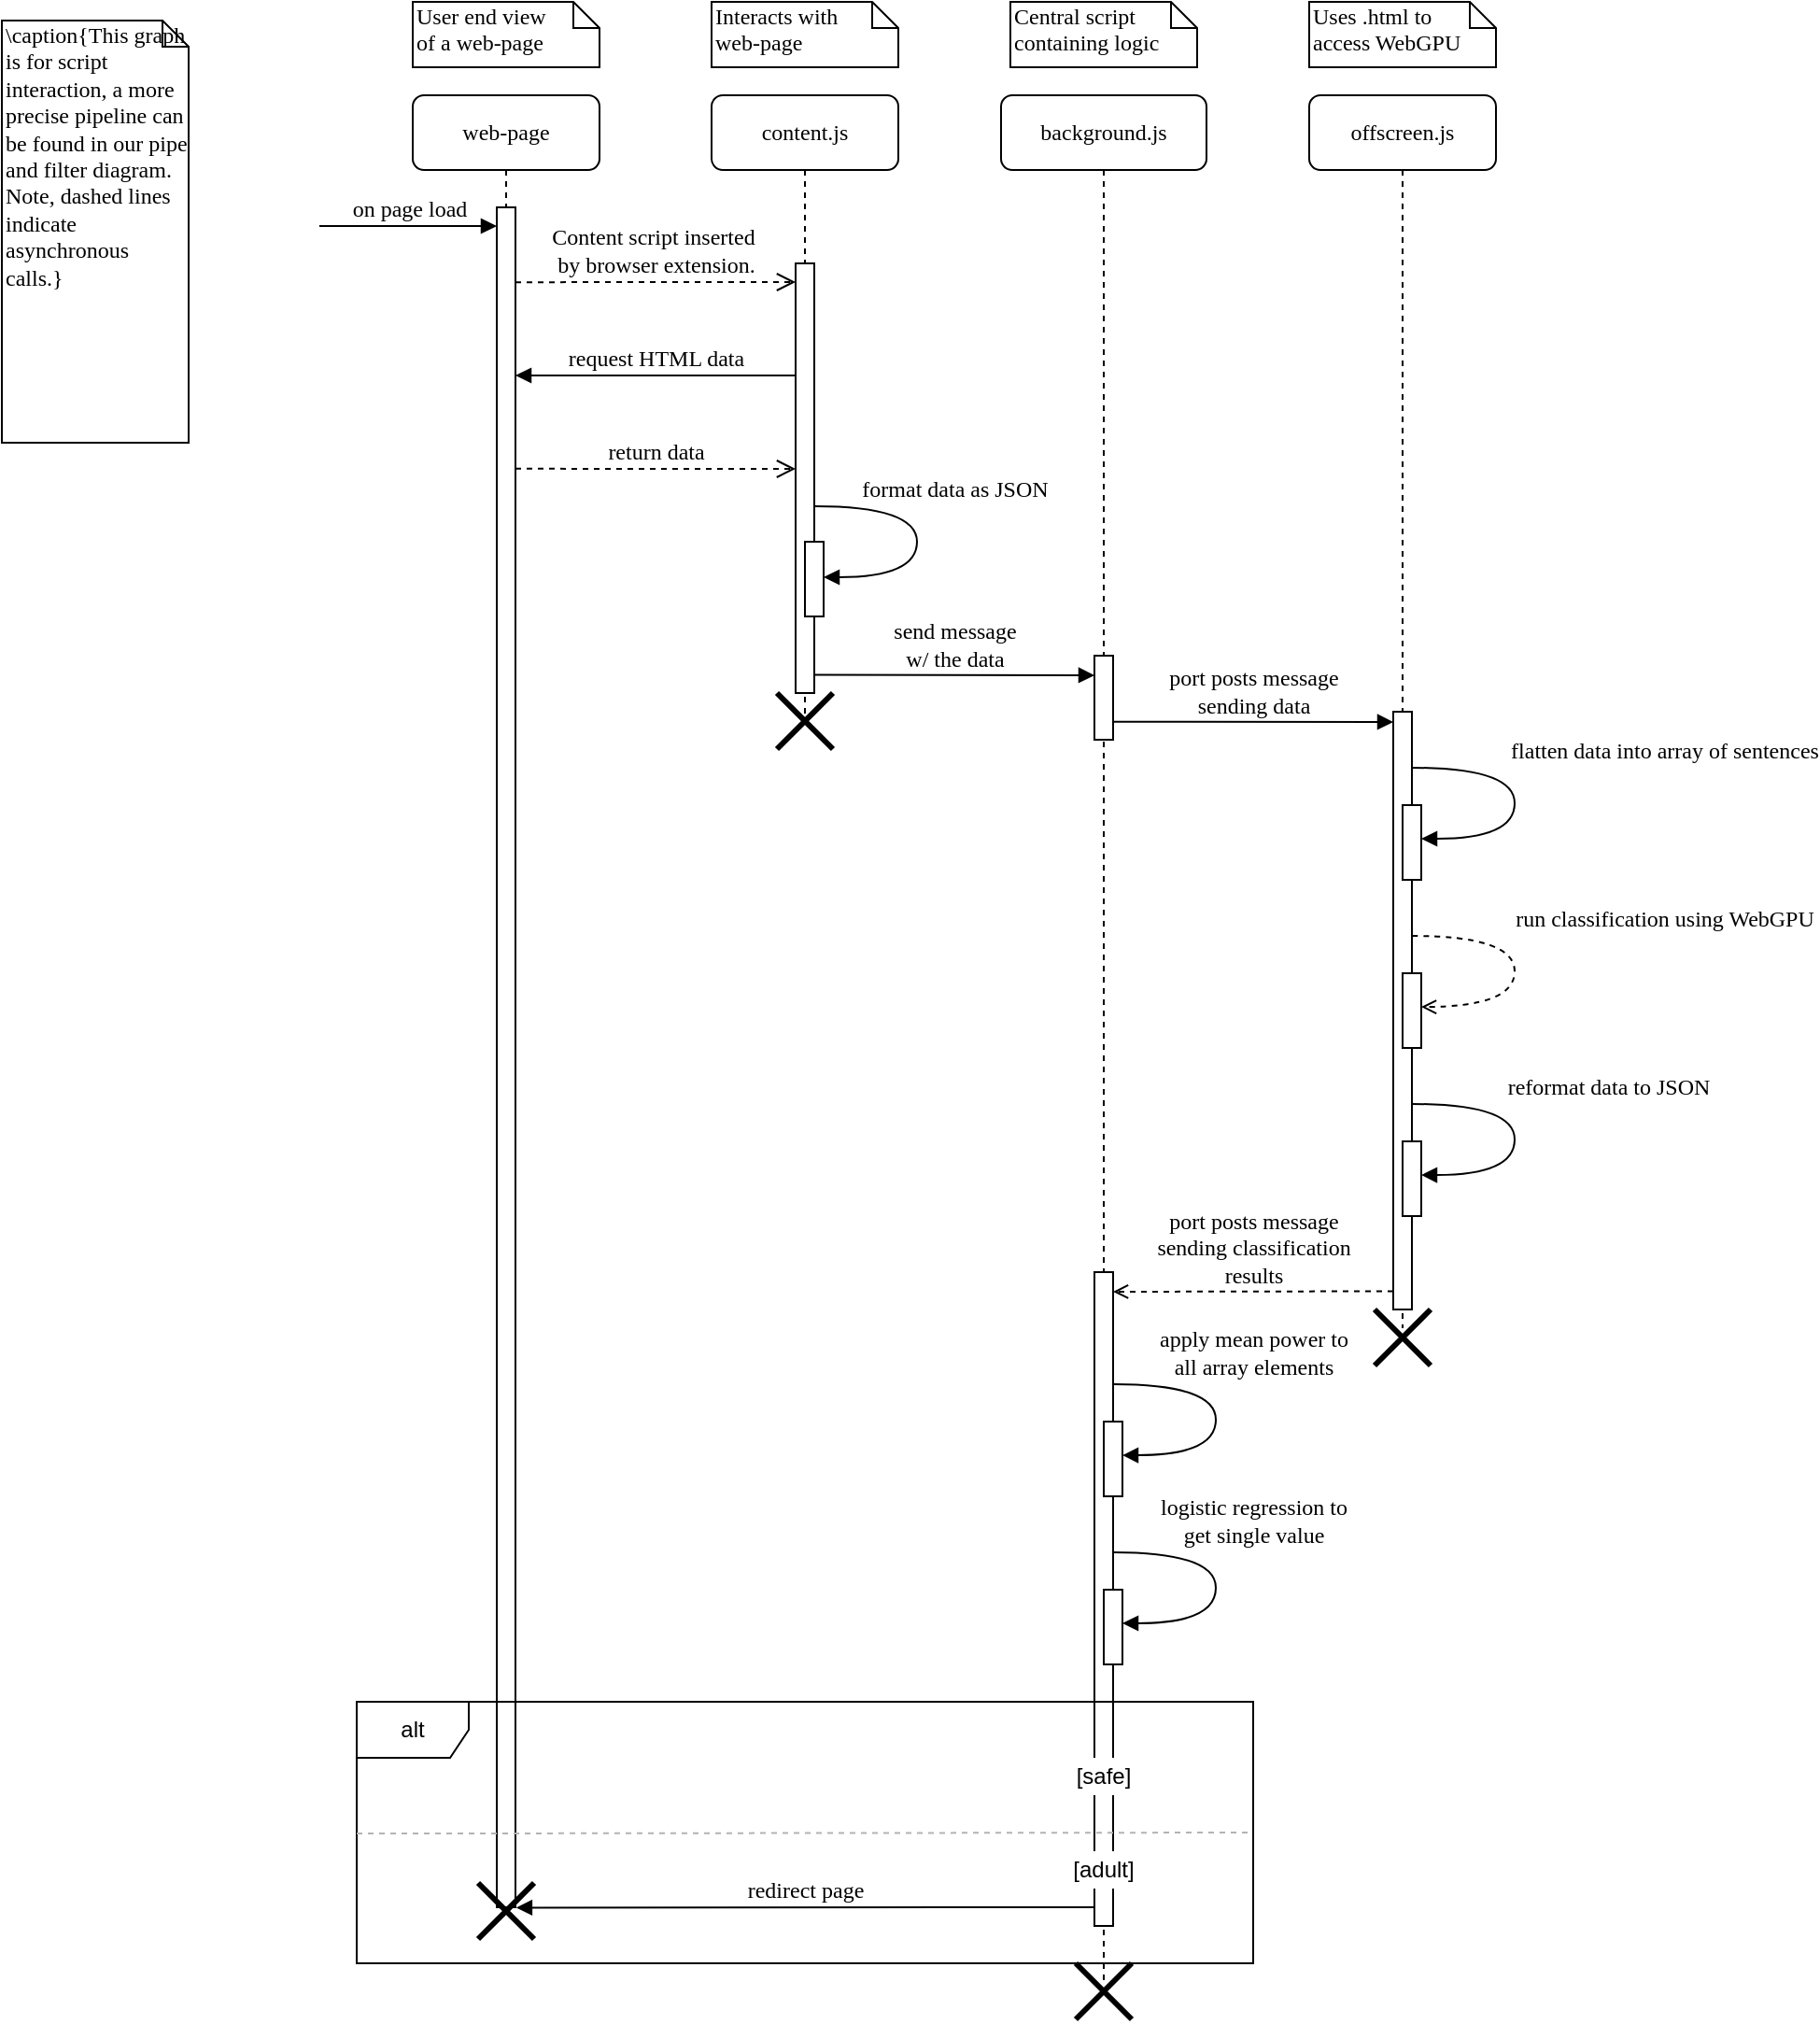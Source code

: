 <mxfile version="26.0.14">
  <diagram name="Page-1" id="13e1069c-82ec-6db2-03f1-153e76fe0fe0">
    <mxGraphModel dx="1909" dy="964" grid="0" gridSize="10" guides="1" tooltips="1" connect="1" arrows="1" fold="1" page="1" pageScale="1" pageWidth="1654" pageHeight="1169" background="none" math="0" shadow="0">
      <root>
        <mxCell id="0" />
        <mxCell id="1" parent="0" />
        <mxCell id="7baba1c4bc27f4b0-2" value="background.js" style="shape=umlLifeline;perimeter=lifelinePerimeter;whiteSpace=wrap;html=1;container=1;collapsible=0;recursiveResize=0;outlineConnect=0;rounded=1;shadow=0;comic=0;labelBackgroundColor=none;strokeWidth=1;fontFamily=Verdana;fontSize=12;align=center;" parent="1" vertex="1">
          <mxGeometry x="735" y="80" width="110" height="1010" as="geometry" />
        </mxCell>
        <mxCell id="7baba1c4bc27f4b0-10" value="" style="html=1;points=[];perimeter=orthogonalPerimeter;rounded=0;shadow=0;comic=0;labelBackgroundColor=none;strokeWidth=1;fontFamily=Verdana;fontSize=12;align=center;" parent="7baba1c4bc27f4b0-2" vertex="1">
          <mxGeometry x="50" y="300" width="10" height="45" as="geometry" />
        </mxCell>
        <mxCell id="uZNCchWY1rcSHj3j7vIb-1" value="" style="html=1;points=[];perimeter=orthogonalPerimeter;rounded=0;shadow=0;comic=0;labelBackgroundColor=none;strokeWidth=1;fontFamily=Verdana;fontSize=12;align=center;" parent="7baba1c4bc27f4b0-2" vertex="1">
          <mxGeometry x="50" y="630" width="10" height="350" as="geometry" />
        </mxCell>
        <mxCell id="uZNCchWY1rcSHj3j7vIb-4" value="" style="html=1;points=[];perimeter=orthogonalPerimeter;rounded=0;shadow=0;comic=0;labelBackgroundColor=none;strokeWidth=1;fontFamily=Verdana;fontSize=12;align=center;" parent="7baba1c4bc27f4b0-2" vertex="1">
          <mxGeometry x="55" y="710.02" width="10" height="40" as="geometry" />
        </mxCell>
        <mxCell id="uZNCchWY1rcSHj3j7vIb-5" value="apply mean power to&lt;br&gt;all array elements" style="html=1;verticalAlign=bottom;endArrow=block;labelBackgroundColor=none;fontFamily=Verdana;fontSize=12;elbow=vertical;edgeStyle=orthogonalEdgeStyle;curved=1;entryX=1;entryY=0.286;entryPerimeter=0;exitX=1.038;exitY=0.345;exitPerimeter=0;" parent="7baba1c4bc27f4b0-2" edge="1">
          <mxGeometry x="-0.231" y="20" relative="1" as="geometry">
            <mxPoint x="60" y="690.02" as="sourcePoint" />
            <mxPoint x="65" y="728.02" as="targetPoint" />
            <Array as="points">
              <mxPoint x="115" y="690.02" />
              <mxPoint x="115" y="728.02" />
            </Array>
            <mxPoint as="offset" />
          </mxGeometry>
        </mxCell>
        <mxCell id="uZNCchWY1rcSHj3j7vIb-8" value="" style="html=1;points=[];perimeter=orthogonalPerimeter;rounded=0;shadow=0;comic=0;labelBackgroundColor=none;strokeWidth=1;fontFamily=Verdana;fontSize=12;align=center;" parent="7baba1c4bc27f4b0-2" vertex="1">
          <mxGeometry x="55" y="800" width="10" height="40" as="geometry" />
        </mxCell>
        <mxCell id="uZNCchWY1rcSHj3j7vIb-9" value="logistic regression to &lt;br&gt;get single value" style="html=1;verticalAlign=bottom;endArrow=block;labelBackgroundColor=none;fontFamily=Verdana;fontSize=12;elbow=vertical;edgeStyle=orthogonalEdgeStyle;curved=1;entryX=1;entryY=0.286;entryPerimeter=0;exitX=1.038;exitY=0.345;exitPerimeter=0;" parent="7baba1c4bc27f4b0-2" edge="1">
          <mxGeometry x="-0.231" y="20" relative="1" as="geometry">
            <mxPoint x="60" y="780" as="sourcePoint" />
            <mxPoint x="65" y="818" as="targetPoint" />
            <Array as="points">
              <mxPoint x="115" y="780" />
              <mxPoint x="115" y="818" />
            </Array>
            <mxPoint as="offset" />
          </mxGeometry>
        </mxCell>
        <mxCell id="uZNCchWY1rcSHj3j7vIb-23" value="[safe]" style="rounded=0;whiteSpace=wrap;html=1;strokeColor=none;" parent="7baba1c4bc27f4b0-2" vertex="1">
          <mxGeometry x="30" y="890" width="50" height="20" as="geometry" />
        </mxCell>
        <mxCell id="shfOhzE-KnGgZjfey8hf-7" value="" style="shape=umlDestroy;whiteSpace=wrap;html=1;strokeWidth=3;targetShapes=umlLifeline;" vertex="1" parent="7baba1c4bc27f4b0-2">
          <mxGeometry x="40" y="1000" width="30" height="30" as="geometry" />
        </mxCell>
        <mxCell id="7baba1c4bc27f4b0-3" value="offscreen.js" style="shape=umlLifeline;perimeter=lifelinePerimeter;whiteSpace=wrap;html=1;container=1;collapsible=0;recursiveResize=0;outlineConnect=0;rounded=1;shadow=0;comic=0;labelBackgroundColor=none;strokeWidth=1;fontFamily=Verdana;fontSize=12;align=center;" parent="1" vertex="1">
          <mxGeometry x="900" y="80" width="100" height="660" as="geometry" />
        </mxCell>
        <mxCell id="7baba1c4bc27f4b0-13" value="" style="html=1;points=[];perimeter=orthogonalPerimeter;rounded=0;shadow=0;comic=0;labelBackgroundColor=none;strokeWidth=1;fontFamily=Verdana;fontSize=12;align=center;" parent="7baba1c4bc27f4b0-3" vertex="1">
          <mxGeometry x="45" y="330" width="10" height="320" as="geometry" />
        </mxCell>
        <mxCell id="8xPXAvPmaVqkZDDtye4j-11" value="" style="html=1;points=[];perimeter=orthogonalPerimeter;rounded=0;shadow=0;comic=0;labelBackgroundColor=none;strokeWidth=1;fontFamily=Verdana;fontSize=12;align=center;" parent="7baba1c4bc27f4b0-3" vertex="1">
          <mxGeometry x="50" y="380" width="10" height="40" as="geometry" />
        </mxCell>
        <mxCell id="8xPXAvPmaVqkZDDtye4j-12" value="run classification using WebGPU" style="html=1;verticalAlign=bottom;endArrow=open;labelBackgroundColor=none;fontFamily=Verdana;fontSize=12;elbow=vertical;edgeStyle=orthogonalEdgeStyle;curved=1;entryX=1;entryY=0.286;entryPerimeter=0;exitX=1.038;exitY=0.345;exitPerimeter=0;dashed=1;endFill=0;" parent="7baba1c4bc27f4b0-3" edge="1">
          <mxGeometry x="-0.231" y="80" relative="1" as="geometry">
            <mxPoint x="55" y="450" as="sourcePoint" />
            <mxPoint x="60" y="488.02" as="targetPoint" />
            <Array as="points">
              <mxPoint x="110" y="450" />
              <mxPoint x="110" y="488" />
            </Array>
            <mxPoint as="offset" />
          </mxGeometry>
        </mxCell>
        <mxCell id="8xPXAvPmaVqkZDDtye4j-16" value="flatten data into array of sentences" style="html=1;verticalAlign=bottom;endArrow=block;labelBackgroundColor=none;fontFamily=Verdana;fontSize=12;elbow=vertical;edgeStyle=orthogonalEdgeStyle;curved=1;entryX=1;entryY=0.286;entryPerimeter=0;exitX=1.038;exitY=0.345;exitPerimeter=0;" parent="7baba1c4bc27f4b0-3" edge="1">
          <mxGeometry x="-0.231" y="80" relative="1" as="geometry">
            <mxPoint x="55" y="360" as="sourcePoint" />
            <mxPoint x="60" y="398" as="targetPoint" />
            <Array as="points">
              <mxPoint x="110" y="360" />
              <mxPoint x="110" y="398" />
            </Array>
            <mxPoint as="offset" />
          </mxGeometry>
        </mxCell>
        <mxCell id="8xPXAvPmaVqkZDDtye4j-17" value="" style="html=1;points=[];perimeter=orthogonalPerimeter;rounded=0;shadow=0;comic=0;labelBackgroundColor=none;strokeWidth=1;fontFamily=Verdana;fontSize=12;align=center;" parent="7baba1c4bc27f4b0-3" vertex="1">
          <mxGeometry x="50" y="470" width="10" height="40" as="geometry" />
        </mxCell>
        <mxCell id="8xPXAvPmaVqkZDDtye4j-18" value="reformat data to JSON " style="html=1;verticalAlign=bottom;endArrow=block;labelBackgroundColor=none;fontFamily=Verdana;fontSize=12;elbow=vertical;edgeStyle=orthogonalEdgeStyle;curved=1;entryX=1;entryY=0.286;entryPerimeter=0;exitX=1.038;exitY=0.345;exitPerimeter=0;" parent="7baba1c4bc27f4b0-3" edge="1">
          <mxGeometry x="-0.231" y="50" relative="1" as="geometry">
            <mxPoint x="55" y="540" as="sourcePoint" />
            <mxPoint x="60" y="578.02" as="targetPoint" />
            <Array as="points">
              <mxPoint x="110" y="540" />
              <mxPoint x="110" y="578" />
            </Array>
            <mxPoint as="offset" />
          </mxGeometry>
        </mxCell>
        <mxCell id="8xPXAvPmaVqkZDDtye4j-19" value="" style="html=1;points=[];perimeter=orthogonalPerimeter;rounded=0;shadow=0;comic=0;labelBackgroundColor=none;strokeWidth=1;fontFamily=Verdana;fontSize=12;align=center;" parent="7baba1c4bc27f4b0-3" vertex="1">
          <mxGeometry x="50" y="560" width="10" height="40" as="geometry" />
        </mxCell>
        <mxCell id="7baba1c4bc27f4b0-14" value="port posts message&lt;br&gt;sending data" style="html=1;verticalAlign=bottom;endArrow=block;entryX=0;entryY=0;labelBackgroundColor=none;fontFamily=Verdana;fontSize=12;edgeStyle=elbowEdgeStyle;elbow=vertical;" parent="7baba1c4bc27f4b0-3" edge="1">
          <mxGeometry relative="1" as="geometry">
            <mxPoint x="-105" y="335.387" as="sourcePoint" />
            <mxPoint x="45" y="335.31" as="targetPoint" />
          </mxGeometry>
        </mxCell>
        <mxCell id="7baba1c4bc27f4b0-5" value="web-page" style="shape=umlLifeline;perimeter=lifelinePerimeter;whiteSpace=wrap;html=1;container=1;collapsible=0;recursiveResize=0;outlineConnect=0;rounded=1;shadow=0;comic=0;labelBackgroundColor=none;strokeWidth=1;fontFamily=Verdana;fontSize=12;align=center;" parent="1" vertex="1">
          <mxGeometry x="420" y="80" width="100" height="970" as="geometry" />
        </mxCell>
        <mxCell id="8xPXAvPmaVqkZDDtye4j-20" value="" style="html=1;points=[];perimeter=orthogonalPerimeter;rounded=0;shadow=0;comic=0;labelBackgroundColor=none;strokeWidth=1;fontFamily=Verdana;fontSize=12;align=center;" parent="7baba1c4bc27f4b0-5" vertex="1">
          <mxGeometry x="45" y="60" width="10" height="910" as="geometry" />
        </mxCell>
        <mxCell id="8xPXAvPmaVqkZDDtye4j-24" value="&lt;div&gt;on page load&lt;/div&gt;" style="html=1;verticalAlign=bottom;endArrow=block;labelBackgroundColor=none;fontFamily=Verdana;fontSize=12;edgeStyle=elbowEdgeStyle;elbow=vertical;" parent="7baba1c4bc27f4b0-5" edge="1">
          <mxGeometry relative="1" as="geometry">
            <mxPoint x="-50" y="70" as="sourcePoint" />
            <mxPoint x="45" y="70.25" as="targetPoint" />
          </mxGeometry>
        </mxCell>
        <mxCell id="7baba1c4bc27f4b0-8" value="content.js" style="shape=umlLifeline;perimeter=lifelinePerimeter;whiteSpace=wrap;html=1;container=1;collapsible=0;recursiveResize=0;outlineConnect=0;rounded=1;shadow=0;comic=0;labelBackgroundColor=none;strokeWidth=1;fontFamily=Verdana;fontSize=12;align=center;" parent="1" vertex="1">
          <mxGeometry x="580" y="80" width="100" height="340" as="geometry" />
        </mxCell>
        <mxCell id="7baba1c4bc27f4b0-9" value="" style="html=1;points=[];perimeter=orthogonalPerimeter;rounded=0;shadow=0;comic=0;labelBackgroundColor=none;strokeWidth=1;fontFamily=Verdana;fontSize=12;align=center;" parent="7baba1c4bc27f4b0-8" vertex="1">
          <mxGeometry x="45" y="90" width="10" height="230" as="geometry" />
        </mxCell>
        <mxCell id="8xPXAvPmaVqkZDDtye4j-2" value="&lt;br&gt;format data as JSON" style="html=1;verticalAlign=bottom;endArrow=block;labelBackgroundColor=none;fontFamily=Verdana;fontSize=12;elbow=vertical;edgeStyle=orthogonalEdgeStyle;curved=1;entryX=1;entryY=0.286;entryPerimeter=0;exitX=1.038;exitY=0.345;exitPerimeter=0;" parent="7baba1c4bc27f4b0-8" edge="1">
          <mxGeometry x="-0.231" y="-20" relative="1" as="geometry">
            <mxPoint x="55" y="220" as="sourcePoint" />
            <mxPoint x="60" y="258" as="targetPoint" />
            <Array as="points">
              <mxPoint x="110" y="220" />
              <mxPoint x="110" y="258" />
            </Array>
            <mxPoint x="40" as="offset" />
          </mxGeometry>
        </mxCell>
        <mxCell id="8xPXAvPmaVqkZDDtye4j-3" value="" style="html=1;points=[];perimeter=orthogonalPerimeter;rounded=0;shadow=0;comic=0;labelBackgroundColor=none;strokeWidth=1;fontFamily=Verdana;fontSize=12;align=center;" parent="7baba1c4bc27f4b0-8" vertex="1">
          <mxGeometry x="50" y="239" width="10" height="40" as="geometry" />
        </mxCell>
        <mxCell id="8xPXAvPmaVqkZDDtye4j-15" value="send message&lt;br&gt;w/ the data" style="html=1;verticalAlign=bottom;endArrow=block;entryX=0;entryY=0;labelBackgroundColor=none;fontFamily=Verdana;fontSize=12;edgeStyle=elbowEdgeStyle;elbow=vertical;" parent="7baba1c4bc27f4b0-8" edge="1">
          <mxGeometry relative="1" as="geometry">
            <mxPoint x="55" y="310.297" as="sourcePoint" />
            <mxPoint x="205" y="310.22" as="targetPoint" />
          </mxGeometry>
        </mxCell>
        <mxCell id="8xPXAvPmaVqkZDDtye4j-26" value="&lt;div&gt;return data&lt;/div&gt;" style="html=1;verticalAlign=bottom;endArrow=open;entryX=0;entryY=0;labelBackgroundColor=none;fontFamily=Verdana;fontSize=12;edgeStyle=elbowEdgeStyle;elbow=vertical;dashed=1;endSize=8;endFill=0;" parent="7baba1c4bc27f4b0-8" edge="1">
          <mxGeometry relative="1" as="geometry">
            <mxPoint x="-105" y="199.927" as="sourcePoint" />
            <mxPoint x="45" y="199.85" as="targetPoint" />
          </mxGeometry>
        </mxCell>
        <mxCell id="7baba1c4bc27f4b0-40" value="&lt;div&gt;Interacts with&lt;/div&gt;&lt;div&gt;web-page&lt;br&gt;&lt;/div&gt;" style="shape=note;whiteSpace=wrap;html=1;size=14;verticalAlign=top;align=left;spacingTop=-6;rounded=0;shadow=0;comic=0;labelBackgroundColor=none;strokeWidth=1;fontFamily=Verdana;fontSize=12" parent="1" vertex="1">
          <mxGeometry x="580" y="30" width="100" height="35" as="geometry" />
        </mxCell>
        <mxCell id="7baba1c4bc27f4b0-41" value="Central script&lt;br&gt;containing logic" style="shape=note;whiteSpace=wrap;html=1;size=14;verticalAlign=top;align=left;spacingTop=-6;rounded=0;shadow=0;comic=0;labelBackgroundColor=none;strokeWidth=1;fontFamily=Verdana;fontSize=12" parent="1" vertex="1">
          <mxGeometry x="740" y="30" width="100" height="35" as="geometry" />
        </mxCell>
        <mxCell id="7baba1c4bc27f4b0-42" value="&lt;div&gt;Uses .html to&lt;/div&gt;&lt;div&gt;access WebGPU&lt;br&gt;&lt;/div&gt;" style="shape=note;whiteSpace=wrap;html=1;size=14;verticalAlign=top;align=left;spacingTop=-6;rounded=0;shadow=0;comic=0;labelBackgroundColor=none;strokeWidth=1;fontFamily=Verdana;fontSize=12" parent="1" vertex="1">
          <mxGeometry x="900" y="30" width="100" height="35" as="geometry" />
        </mxCell>
        <mxCell id="7baba1c4bc27f4b0-44" value="&lt;div&gt;User end view&lt;/div&gt;&lt;div&gt;of a web-page&lt;br&gt;&lt;/div&gt;" style="shape=note;whiteSpace=wrap;html=1;size=14;verticalAlign=top;align=left;spacingTop=-6;rounded=0;shadow=0;comic=0;labelBackgroundColor=none;strokeWidth=1;fontFamily=Verdana;fontSize=12" parent="1" vertex="1">
          <mxGeometry x="420" y="30" width="100" height="35" as="geometry" />
        </mxCell>
        <mxCell id="8xPXAvPmaVqkZDDtye4j-22" value="&lt;div&gt;Content script inserted&amp;nbsp;&lt;/div&gt;&lt;div&gt;by browser extension.&lt;br&gt;&lt;/div&gt;" style="html=1;verticalAlign=bottom;endArrow=open;entryX=0;entryY=0;labelBackgroundColor=none;fontFamily=Verdana;fontSize=12;edgeStyle=elbowEdgeStyle;elbow=vertical;dashed=1;endSize=8;endFill=0;" parent="1" edge="1">
          <mxGeometry relative="1" as="geometry">
            <mxPoint x="475" y="180.077" as="sourcePoint" />
            <mxPoint x="625" y="180.0" as="targetPoint" />
          </mxGeometry>
        </mxCell>
        <mxCell id="8xPXAvPmaVqkZDDtye4j-25" value="request HTML data" style="html=1;verticalAlign=bottom;endArrow=block;labelBackgroundColor=none;fontFamily=Verdana;fontSize=12;edgeStyle=elbowEdgeStyle;elbow=vertical;" parent="1" edge="1">
          <mxGeometry relative="1" as="geometry">
            <mxPoint x="625" y="229.997" as="sourcePoint" />
            <mxPoint x="475" y="230.29" as="targetPoint" />
          </mxGeometry>
        </mxCell>
        <mxCell id="uZNCchWY1rcSHj3j7vIb-2" value="port posts message&lt;br&gt;sending classification&lt;br&gt;results" style="html=1;verticalAlign=bottom;endArrow=open;labelBackgroundColor=none;fontFamily=Verdana;fontSize=12;edgeStyle=elbowEdgeStyle;elbow=vertical;dashed=1;endFill=0;" parent="1" edge="1">
          <mxGeometry relative="1" as="geometry">
            <mxPoint x="945" y="720.237" as="sourcePoint" />
            <mxPoint x="795" y="720.53" as="targetPoint" />
          </mxGeometry>
        </mxCell>
        <mxCell id="uZNCchWY1rcSHj3j7vIb-3" value="\caption{This graph is for script interaction, a more precise pipeline can be found in our pipe and filter diagram. Note, dashed lines indicate asynchronous calls.}" style="shape=note;whiteSpace=wrap;html=1;size=14;verticalAlign=top;align=left;spacingTop=-6;rounded=0;shadow=0;comic=0;labelBackgroundColor=none;strokeWidth=1;fontFamily=Verdana;fontSize=12" parent="1" vertex="1">
          <mxGeometry x="200" y="40" width="100" height="226" as="geometry" />
        </mxCell>
        <mxCell id="uZNCchWY1rcSHj3j7vIb-21" value="alt" style="shape=umlFrame;whiteSpace=wrap;html=1;pointerEvents=0;" parent="1" vertex="1">
          <mxGeometry x="390" y="940" width="480" height="140" as="geometry" />
        </mxCell>
        <mxCell id="uZNCchWY1rcSHj3j7vIb-26" value="redirect page" style="html=1;verticalAlign=bottom;endArrow=block;labelBackgroundColor=none;fontFamily=Verdana;fontSize=12;edgeStyle=elbowEdgeStyle;elbow=vertical;exitX=-0.09;exitY=0.828;exitDx=0;exitDy=0;exitPerimeter=0;" parent="1" edge="1">
          <mxGeometry relative="1" as="geometry">
            <mxPoint x="784.55" y="1050.0" as="sourcePoint" />
            <mxPoint x="475.45" y="1050.2" as="targetPoint" />
            <Array as="points">
              <mxPoint x="785.45" y="1050.2" />
            </Array>
          </mxGeometry>
        </mxCell>
        <mxCell id="uZNCchWY1rcSHj3j7vIb-27" value="[adult]" style="rounded=0;whiteSpace=wrap;html=1;strokeColor=none;" parent="1" vertex="1">
          <mxGeometry x="765" y="1020" width="50" height="20" as="geometry" />
        </mxCell>
        <mxCell id="shfOhzE-KnGgZjfey8hf-1" value="" style="endArrow=none;dashed=1;html=1;rounded=0;exitX=0.001;exitY=0.562;exitDx=0;exitDy=0;exitPerimeter=0;entryX=1.001;entryY=0.558;entryDx=0;entryDy=0;entryPerimeter=0;fillColor=#bac8d3;strokeColor=#B3B3B3;" edge="1" parent="1">
          <mxGeometry width="50" height="50" relative="1" as="geometry">
            <mxPoint x="390.0" y="1010.56" as="sourcePoint" />
            <mxPoint x="870" y="1010.0" as="targetPoint" />
          </mxGeometry>
        </mxCell>
        <mxCell id="shfOhzE-KnGgZjfey8hf-2" value="" style="shape=umlDestroy;whiteSpace=wrap;html=1;strokeWidth=3;targetShapes=umlLifeline;" vertex="1" parent="1">
          <mxGeometry x="455" y="1037" width="30" height="30" as="geometry" />
        </mxCell>
        <mxCell id="shfOhzE-KnGgZjfey8hf-3" value="" style="shape=umlDestroy;whiteSpace=wrap;html=1;strokeWidth=3;targetShapes=umlLifeline;" vertex="1" parent="1">
          <mxGeometry x="615" y="400" width="30" height="30" as="geometry" />
        </mxCell>
        <mxCell id="shfOhzE-KnGgZjfey8hf-5" value="" style="shape=umlDestroy;whiteSpace=wrap;html=1;strokeWidth=3;targetShapes=umlLifeline;" vertex="1" parent="1">
          <mxGeometry x="935" y="730" width="30" height="30" as="geometry" />
        </mxCell>
      </root>
    </mxGraphModel>
  </diagram>
</mxfile>
